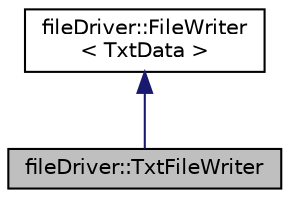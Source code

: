 digraph "fileDriver::TxtFileWriter"
{
 // LATEX_PDF_SIZE
  edge [fontname="Helvetica",fontsize="10",labelfontname="Helvetica",labelfontsize="10"];
  node [fontname="Helvetica",fontsize="10",shape=record];
  Node1 [label="fileDriver::TxtFileWriter",height=0.2,width=0.4,color="black", fillcolor="grey75", style="filled", fontcolor="black",tooltip="テキストファイル書き込みクラス"];
  Node2 -> Node1 [dir="back",color="midnightblue",fontsize="10",style="solid"];
  Node2 [label="fileDriver::FileWriter\l\< TxtData \>",height=0.2,width=0.4,color="black", fillcolor="white", style="filled",URL="$classfileDriver_1_1FileWriter.html",tooltip=" "];
}
